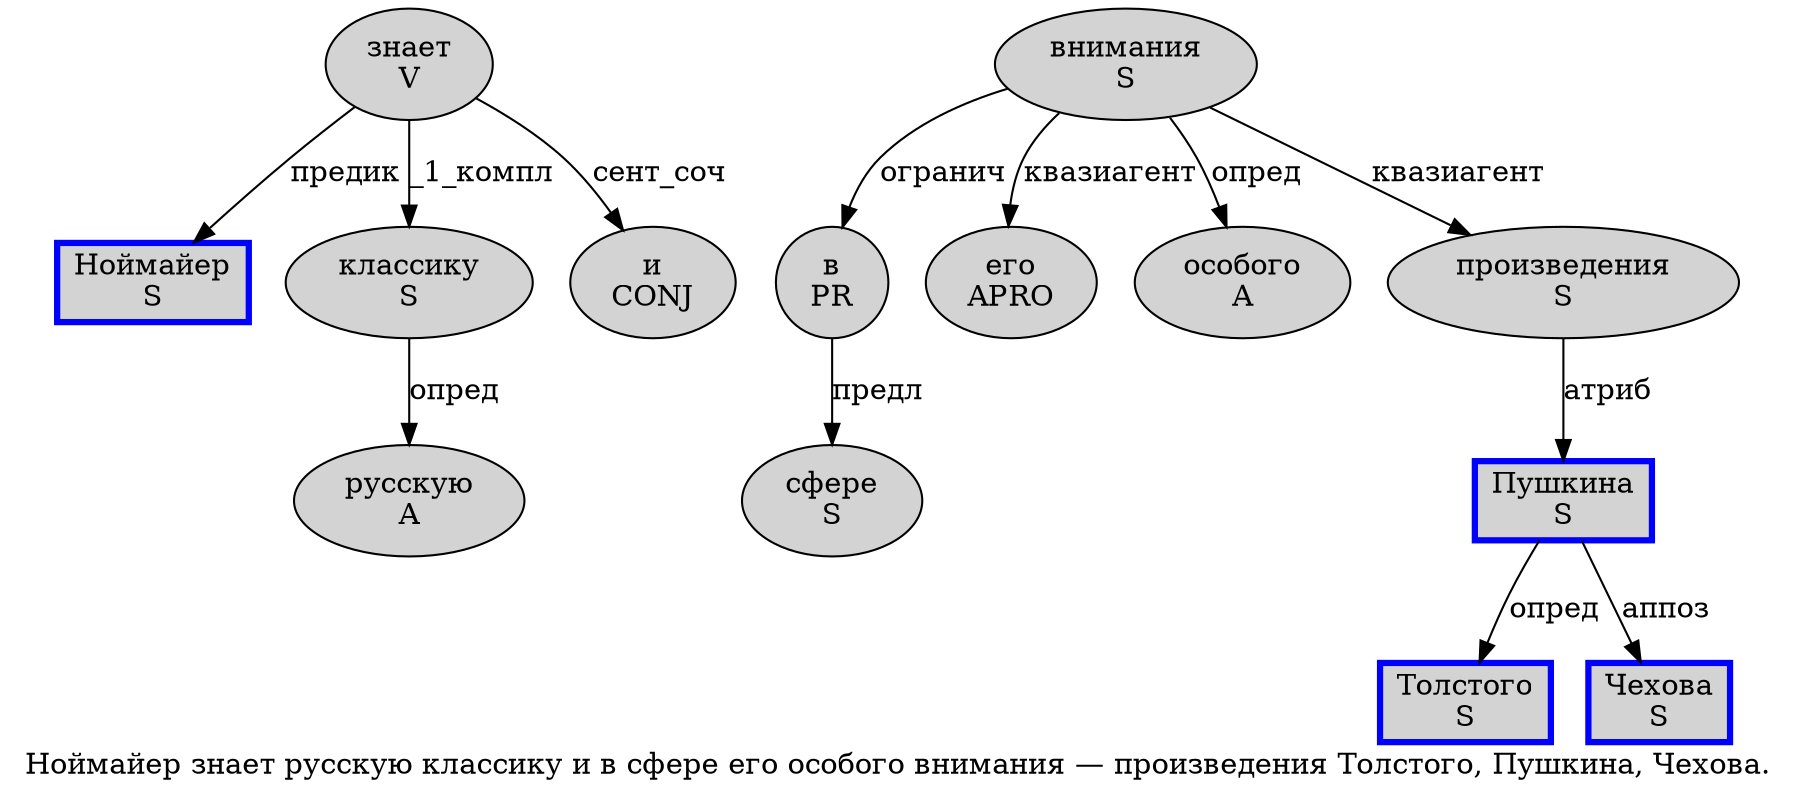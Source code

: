 digraph SENTENCE_115 {
	graph [label="Ноймайер знает русскую классику и в сфере его особого внимания — произведения Толстого, Пушкина, Чехова."]
	node [style=filled]
		0 [label="Ноймайер
S" color=blue fillcolor=lightgray penwidth=3 shape=box]
		1 [label="знает
V" color="" fillcolor=lightgray penwidth=1 shape=ellipse]
		2 [label="русскую
A" color="" fillcolor=lightgray penwidth=1 shape=ellipse]
		3 [label="классику
S" color="" fillcolor=lightgray penwidth=1 shape=ellipse]
		4 [label="и
CONJ" color="" fillcolor=lightgray penwidth=1 shape=ellipse]
		5 [label="в
PR" color="" fillcolor=lightgray penwidth=1 shape=ellipse]
		6 [label="сфере
S" color="" fillcolor=lightgray penwidth=1 shape=ellipse]
		7 [label="его
APRO" color="" fillcolor=lightgray penwidth=1 shape=ellipse]
		8 [label="особого
A" color="" fillcolor=lightgray penwidth=1 shape=ellipse]
		9 [label="внимания
S" color="" fillcolor=lightgray penwidth=1 shape=ellipse]
		11 [label="произведения
S" color="" fillcolor=lightgray penwidth=1 shape=ellipse]
		12 [label="Толстого
S" color=blue fillcolor=lightgray penwidth=3 shape=box]
		14 [label="Пушкина
S" color=blue fillcolor=lightgray penwidth=3 shape=box]
		16 [label="Чехова
S" color=blue fillcolor=lightgray penwidth=3 shape=box]
			9 -> 5 [label="огранич"]
			9 -> 7 [label="квазиагент"]
			9 -> 8 [label="опред"]
			9 -> 11 [label="квазиагент"]
			11 -> 14 [label="атриб"]
			3 -> 2 [label="опред"]
			5 -> 6 [label="предл"]
			14 -> 12 [label="опред"]
			14 -> 16 [label="аппоз"]
			1 -> 0 [label="предик"]
			1 -> 3 [label="_1_компл"]
			1 -> 4 [label="сент_соч"]
}